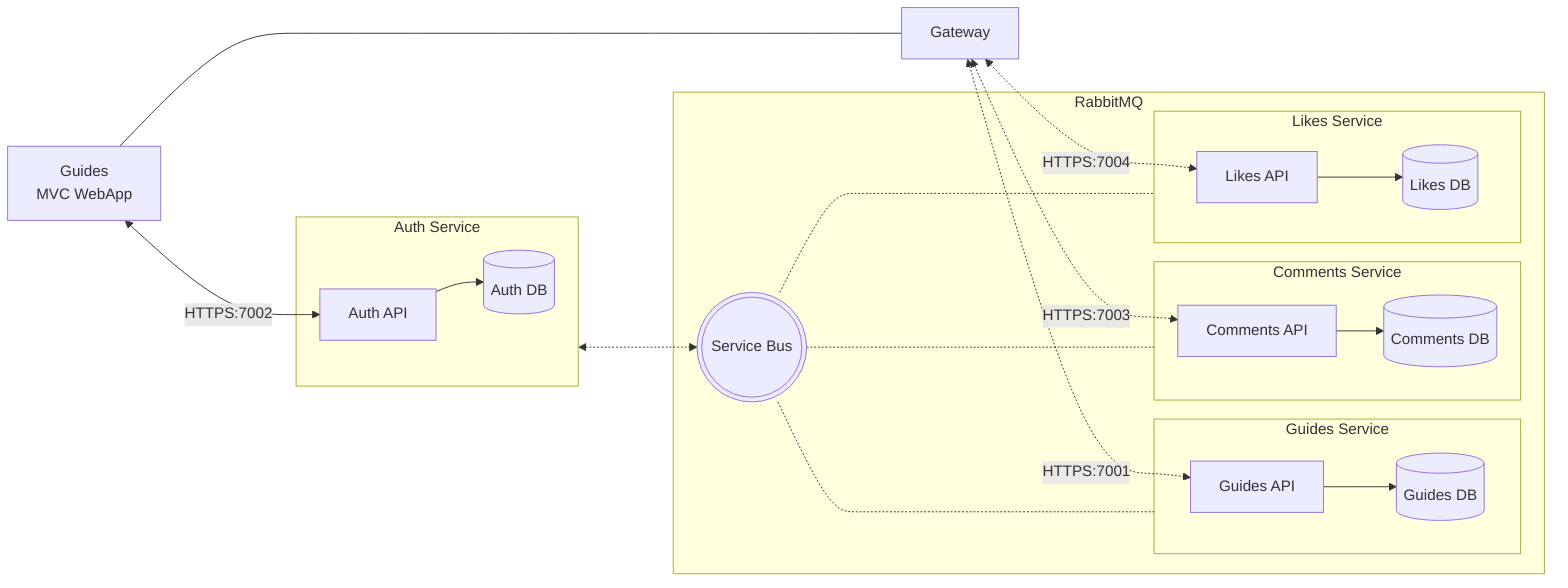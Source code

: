 ﻿flowchart LR
GuidesWebApp[Guides 
MVC WebApp
]

AuthAPI[Auth API]
AuthDB[(Auth DB)]
subgraph AuthAPIApp[Auth Service]
    direction LR
   AuthAPI --> AuthDB 
end

GuidesAPI[Guides API]
GuidesDB[(Guides DB)]
subgraph GuidesAPIApp[Guides Service]
    direction LR
   GuidesAPI --> GuidesDB 
end

CommentsAPI[Comments API]
CommentsDB[(Comments DB)]
subgraph CommentsAPIApp[Comments Service]
    direction LR
   CommentsAPI --> CommentsDB 
end

LikesAPI[Likes API]
LikesDB[(Likes DB)]
subgraph LikesAPIApp[Likes Service]
    direction LR
   LikesAPI --> LikesDB 
end


Gateway[Gateway]
subgraph MessageService[RabbitMQ]
    ServiceBus(((Service Bus)))
    GuidesAPIApp
    CommentsAPIApp
    LikesAPIApp
end

GuidesWebApp <-- HTTPS:7002 --> AuthAPI
AuthAPIApp <-...-> ServiceBus
ServiceBus -...- GuidesAPIApp
ServiceBus -...- CommentsAPIApp
ServiceBus -...- LikesAPIApp
GuidesWebApp --- Gateway

Gateway <-. HTTPS:7001 .-> GuidesAPI
Gateway <-. HTTPS:7003 .-> CommentsAPI
Gateway <-. HTTPS:7004 .-> LikesAPI